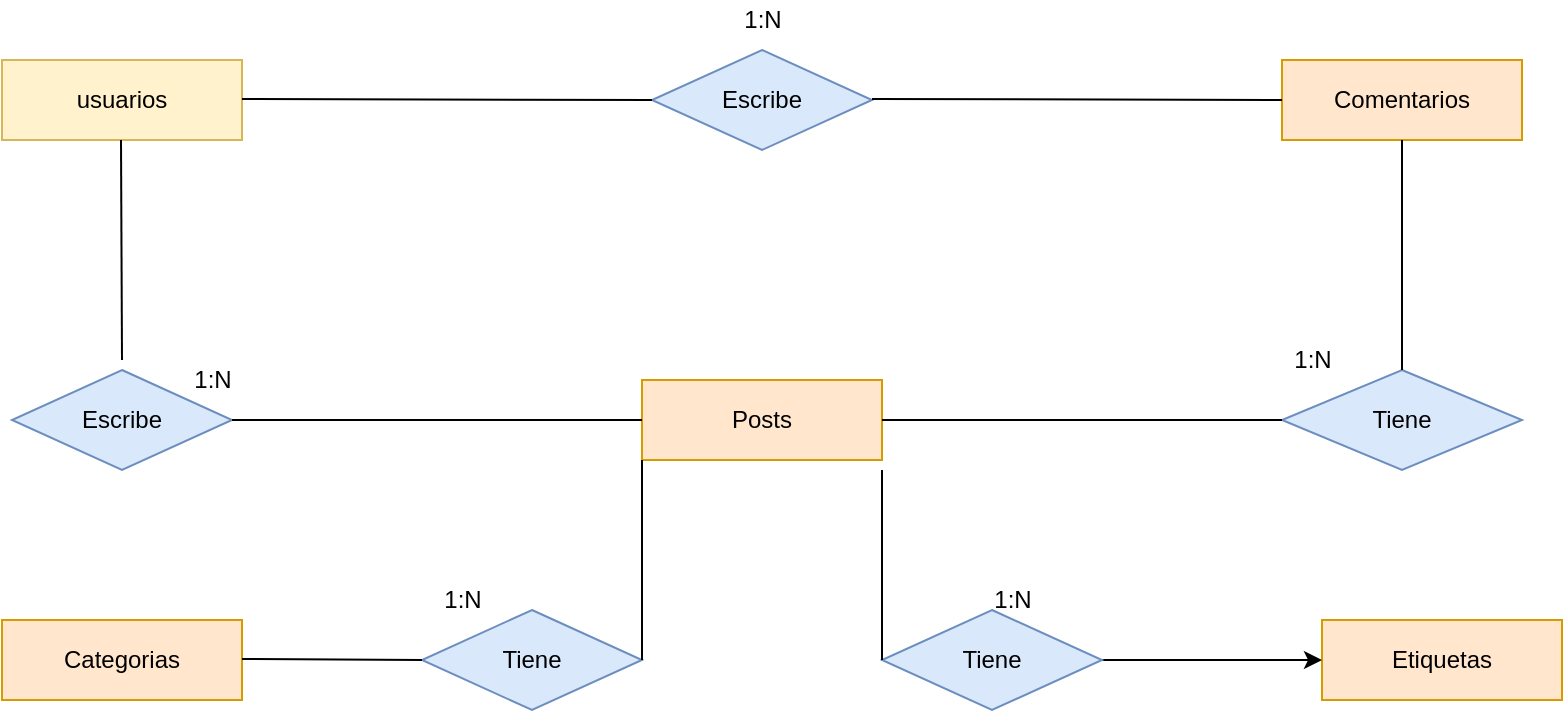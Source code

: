 <mxfile version="16.0.3" type="github">
  <diagram id="R2lEEEUBdFMjLlhIrx00" name="Page-1">
    <mxGraphModel dx="868" dy="450" grid="1" gridSize="10" guides="1" tooltips="1" connect="1" arrows="1" fold="1" page="1" pageScale="1" pageWidth="850" pageHeight="1100" math="0" shadow="0" extFonts="Permanent Marker^https://fonts.googleapis.com/css?family=Permanent+Marker">
      <root>
        <mxCell id="0" />
        <mxCell id="1" parent="0" />
        <mxCell id="tCllUWHB2WlahxyKgNkf-1" value="usuarios" style="rounded=0;whiteSpace=wrap;html=1;fillColor=#fff2cc;strokeColor=#d6b656;" vertex="1" parent="1">
          <mxGeometry x="40" y="40" width="120" height="40" as="geometry" />
        </mxCell>
        <mxCell id="tCllUWHB2WlahxyKgNkf-2" value="Categorias" style="rounded=0;whiteSpace=wrap;html=1;fillColor=#ffe6cc;strokeColor=#d79b00;" vertex="1" parent="1">
          <mxGeometry x="40" y="320" width="120" height="40" as="geometry" />
        </mxCell>
        <mxCell id="tCllUWHB2WlahxyKgNkf-3" value="Posts" style="rounded=0;whiteSpace=wrap;html=1;fillColor=#ffe6cc;strokeColor=#d79b00;" vertex="1" parent="1">
          <mxGeometry x="360" y="200" width="120" height="40" as="geometry" />
        </mxCell>
        <mxCell id="tCllUWHB2WlahxyKgNkf-4" value="Etiquetas" style="rounded=0;whiteSpace=wrap;html=1;fillColor=#ffe6cc;strokeColor=#d79b00;" vertex="1" parent="1">
          <mxGeometry x="700" y="320" width="120" height="40" as="geometry" />
        </mxCell>
        <mxCell id="tCllUWHB2WlahxyKgNkf-5" value="Comentarios" style="rounded=0;whiteSpace=wrap;html=1;fillColor=#ffe6cc;strokeColor=#d79b00;" vertex="1" parent="1">
          <mxGeometry x="680" y="40" width="120" height="40" as="geometry" />
        </mxCell>
        <mxCell id="tCllUWHB2WlahxyKgNkf-6" value="Escribe" style="shape=rhombus;perimeter=rhombusPerimeter;whiteSpace=wrap;html=1;align=center;fillColor=#dae8fc;strokeColor=#6c8ebf;" vertex="1" parent="1">
          <mxGeometry x="45" y="195" width="110" height="50" as="geometry" />
        </mxCell>
        <mxCell id="tCllUWHB2WlahxyKgNkf-7" value="Escribe" style="shape=rhombus;perimeter=rhombusPerimeter;whiteSpace=wrap;html=1;align=center;fillColor=#dae8fc;strokeColor=#6c8ebf;" vertex="1" parent="1">
          <mxGeometry x="365" y="35" width="110" height="50" as="geometry" />
        </mxCell>
        <mxCell id="tCllUWHB2WlahxyKgNkf-12" value="Tiene" style="shape=rhombus;perimeter=rhombusPerimeter;whiteSpace=wrap;html=1;align=center;fillColor=#dae8fc;strokeColor=#6c8ebf;" vertex="1" parent="1">
          <mxGeometry x="680" y="195" width="120" height="50" as="geometry" />
        </mxCell>
        <mxCell id="tCllUWHB2WlahxyKgNkf-13" value="" style="endArrow=none;html=1;rounded=0;" edge="1" parent="1">
          <mxGeometry relative="1" as="geometry">
            <mxPoint x="100" y="190" as="sourcePoint" />
            <mxPoint x="99.5" y="80" as="targetPoint" />
          </mxGeometry>
        </mxCell>
        <mxCell id="tCllUWHB2WlahxyKgNkf-16" value="" style="endArrow=none;html=1;rounded=0;exitX=0.5;exitY=0;exitDx=0;exitDy=0;" edge="1" parent="1" source="tCllUWHB2WlahxyKgNkf-12">
          <mxGeometry relative="1" as="geometry">
            <mxPoint x="740" y="140" as="sourcePoint" />
            <mxPoint x="740" y="80" as="targetPoint" />
          </mxGeometry>
        </mxCell>
        <mxCell id="tCllUWHB2WlahxyKgNkf-18" value="1:N" style="text;html=1;align=center;verticalAlign=middle;resizable=0;points=[];autosize=1;strokeColor=none;fillColor=none;" vertex="1" parent="1">
          <mxGeometry x="130" y="190" width="30" height="20" as="geometry" />
        </mxCell>
        <mxCell id="tCllUWHB2WlahxyKgNkf-19" value="1:N" style="text;html=1;align=center;verticalAlign=middle;resizable=0;points=[];autosize=1;strokeColor=none;fillColor=none;" vertex="1" parent="1">
          <mxGeometry x="405" y="10" width="30" height="20" as="geometry" />
        </mxCell>
        <mxCell id="tCllUWHB2WlahxyKgNkf-22" value="" style="endArrow=none;html=1;rounded=0;entryX=0;entryY=0.5;entryDx=0;entryDy=0;" edge="1" parent="1" target="tCllUWHB2WlahxyKgNkf-7">
          <mxGeometry relative="1" as="geometry">
            <mxPoint x="160" y="59.5" as="sourcePoint" />
            <mxPoint x="360" y="60" as="targetPoint" />
          </mxGeometry>
        </mxCell>
        <mxCell id="tCllUWHB2WlahxyKgNkf-23" value="" style="endArrow=none;html=1;rounded=0;entryX=0;entryY=0.5;entryDx=0;entryDy=0;" edge="1" parent="1" target="tCllUWHB2WlahxyKgNkf-5">
          <mxGeometry relative="1" as="geometry">
            <mxPoint x="475" y="59.5" as="sourcePoint" />
            <mxPoint x="635" y="59.5" as="targetPoint" />
          </mxGeometry>
        </mxCell>
        <mxCell id="tCllUWHB2WlahxyKgNkf-24" value="1:N" style="text;html=1;align=center;verticalAlign=middle;resizable=0;points=[];autosize=1;strokeColor=none;fillColor=none;" vertex="1" parent="1">
          <mxGeometry x="680" y="180" width="30" height="20" as="geometry" />
        </mxCell>
        <mxCell id="tCllUWHB2WlahxyKgNkf-25" value="" style="endArrow=none;html=1;rounded=0;exitX=1;exitY=0.5;exitDx=0;exitDy=0;entryX=0;entryY=0.5;entryDx=0;entryDy=0;" edge="1" parent="1" source="tCllUWHB2WlahxyKgNkf-3" target="tCllUWHB2WlahxyKgNkf-12">
          <mxGeometry relative="1" as="geometry">
            <mxPoint x="520" y="214.5" as="sourcePoint" />
            <mxPoint x="680" y="214.5" as="targetPoint" />
          </mxGeometry>
        </mxCell>
        <mxCell id="tCllUWHB2WlahxyKgNkf-26" value="" style="endArrow=none;html=1;rounded=0;exitX=1;exitY=0.5;exitDx=0;exitDy=0;entryX=0;entryY=0.5;entryDx=0;entryDy=0;exitPerimeter=0;" edge="1" parent="1" source="tCllUWHB2WlahxyKgNkf-6" target="tCllUWHB2WlahxyKgNkf-3">
          <mxGeometry relative="1" as="geometry">
            <mxPoint x="155" y="214.5" as="sourcePoint" />
            <mxPoint x="355" y="214.5" as="targetPoint" />
          </mxGeometry>
        </mxCell>
        <mxCell id="tCllUWHB2WlahxyKgNkf-27" value="Tiene" style="shape=rhombus;perimeter=rhombusPerimeter;whiteSpace=wrap;html=1;align=center;fillColor=#dae8fc;strokeColor=#6c8ebf;" vertex="1" parent="1">
          <mxGeometry x="250" y="315" width="110" height="50" as="geometry" />
        </mxCell>
        <mxCell id="tCllUWHB2WlahxyKgNkf-36" value="" style="edgeStyle=orthogonalEdgeStyle;rounded=0;orthogonalLoop=1;jettySize=auto;html=1;" edge="1" parent="1" source="tCllUWHB2WlahxyKgNkf-28" target="tCllUWHB2WlahxyKgNkf-4">
          <mxGeometry relative="1" as="geometry" />
        </mxCell>
        <mxCell id="tCllUWHB2WlahxyKgNkf-28" value="Tiene" style="shape=rhombus;perimeter=rhombusPerimeter;whiteSpace=wrap;html=1;align=center;fillColor=#dae8fc;strokeColor=#6c8ebf;" vertex="1" parent="1">
          <mxGeometry x="480" y="315" width="110" height="50" as="geometry" />
        </mxCell>
        <mxCell id="tCllUWHB2WlahxyKgNkf-29" value="1:N" style="text;html=1;align=center;verticalAlign=middle;resizable=0;points=[];autosize=1;strokeColor=none;fillColor=none;" vertex="1" parent="1">
          <mxGeometry x="255" y="300" width="30" height="20" as="geometry" />
        </mxCell>
        <mxCell id="tCllUWHB2WlahxyKgNkf-30" value="1:N" style="text;html=1;align=center;verticalAlign=middle;resizable=0;points=[];autosize=1;strokeColor=none;fillColor=none;" vertex="1" parent="1">
          <mxGeometry x="530" y="300" width="30" height="20" as="geometry" />
        </mxCell>
        <mxCell id="tCllUWHB2WlahxyKgNkf-31" value="" style="endArrow=none;html=1;rounded=0;entryX=0;entryY=0.5;entryDx=0;entryDy=0;" edge="1" parent="1" target="tCllUWHB2WlahxyKgNkf-27">
          <mxGeometry relative="1" as="geometry">
            <mxPoint x="160" y="339.5" as="sourcePoint" />
            <mxPoint x="230" y="340" as="targetPoint" />
          </mxGeometry>
        </mxCell>
        <mxCell id="tCllUWHB2WlahxyKgNkf-33" value="" style="endArrow=none;html=1;rounded=0;entryX=0;entryY=1;entryDx=0;entryDy=0;exitX=1;exitY=0.5;exitDx=0;exitDy=0;" edge="1" parent="1" source="tCllUWHB2WlahxyKgNkf-27" target="tCllUWHB2WlahxyKgNkf-3">
          <mxGeometry relative="1" as="geometry">
            <mxPoint x="380" y="300" as="sourcePoint" />
            <mxPoint x="480" y="300.5" as="targetPoint" />
          </mxGeometry>
        </mxCell>
        <mxCell id="tCllUWHB2WlahxyKgNkf-35" value="" style="endArrow=none;html=1;rounded=0;entryX=0;entryY=1;entryDx=0;entryDy=0;exitX=0;exitY=0.5;exitDx=0;exitDy=0;" edge="1" parent="1" source="tCllUWHB2WlahxyKgNkf-28">
          <mxGeometry relative="1" as="geometry">
            <mxPoint x="480" y="310" as="sourcePoint" />
            <mxPoint x="480" y="245" as="targetPoint" />
          </mxGeometry>
        </mxCell>
      </root>
    </mxGraphModel>
  </diagram>
</mxfile>
